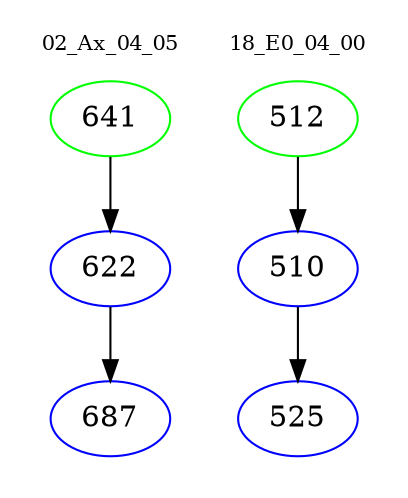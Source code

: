 digraph{
subgraph cluster_0 {
color = white
label = "02_Ax_04_05";
fontsize=10;
T0_641 [label="641", color="green"]
T0_641 -> T0_622 [color="black"]
T0_622 [label="622", color="blue"]
T0_622 -> T0_687 [color="black"]
T0_687 [label="687", color="blue"]
}
subgraph cluster_1 {
color = white
label = "18_E0_04_00";
fontsize=10;
T1_512 [label="512", color="green"]
T1_512 -> T1_510 [color="black"]
T1_510 [label="510", color="blue"]
T1_510 -> T1_525 [color="black"]
T1_525 [label="525", color="blue"]
}
}
